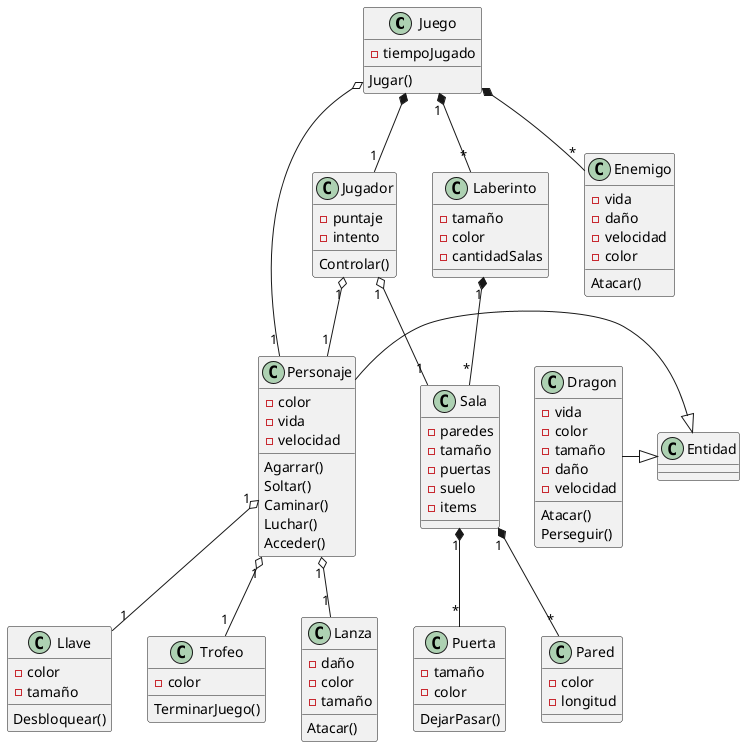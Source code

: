 @startuml Adventure

class Juego
{
    Jugar()
    -tiempoJugado
}
class Jugador
{
    Controlar()
    -puntaje
    -intento
}
class Personaje 
{
    Agarrar()
    Soltar()
    Caminar()
    Luchar()
    Acceder()
    -color
    -vida
    -velocidad
}

class Llave
{
    Desbloquear()
    -color
    -tamaño
}
class Trofeo
{
    TerminarJuego()
    -color
}
class Lanza 
{
    Atacar()
    -daño
    -color 
    -tamaño
}

class Sala
{
    -paredes
    -tamaño
    -puertas
    -suelo
    -items
}
class Puerta 
{
    DejarPasar()
    -tamaño 
    -color
}
class Laberinto
{
    -tamaño
    -color
    -cantidadSalas
}
class Pared
{
    -color
    -longitud
}

class Dragon
{
    Atacar()
    Perseguir()
    -vida
    -color
    -tamaño
    -daño
    -velocidad
}
class Enemigo
{
    Atacar()
    -vida
    -daño
    -velocidad 
    -color
}


class Entidad

Jugador "1" o-- "1" Personaje
Juego *-- "1" Jugador
Juego o-- "1" Personaje

Juego *-- "*" Enemigo
Personaje "1" o-- "1" Llave
Personaje "1" o-- "1" Trofeo
Personaje "1" o-- "1" Lanza

Juego "1" *-- "*"Laberinto
Laberinto "1" *-- "*"Sala
Jugador "1" o--"1"Sala
Sala "1"*-- "*" Puerta
Sala "1" *-- "*" Pared 

Personaje -|> Entidad
Dragon -|> Entidad

@enduml